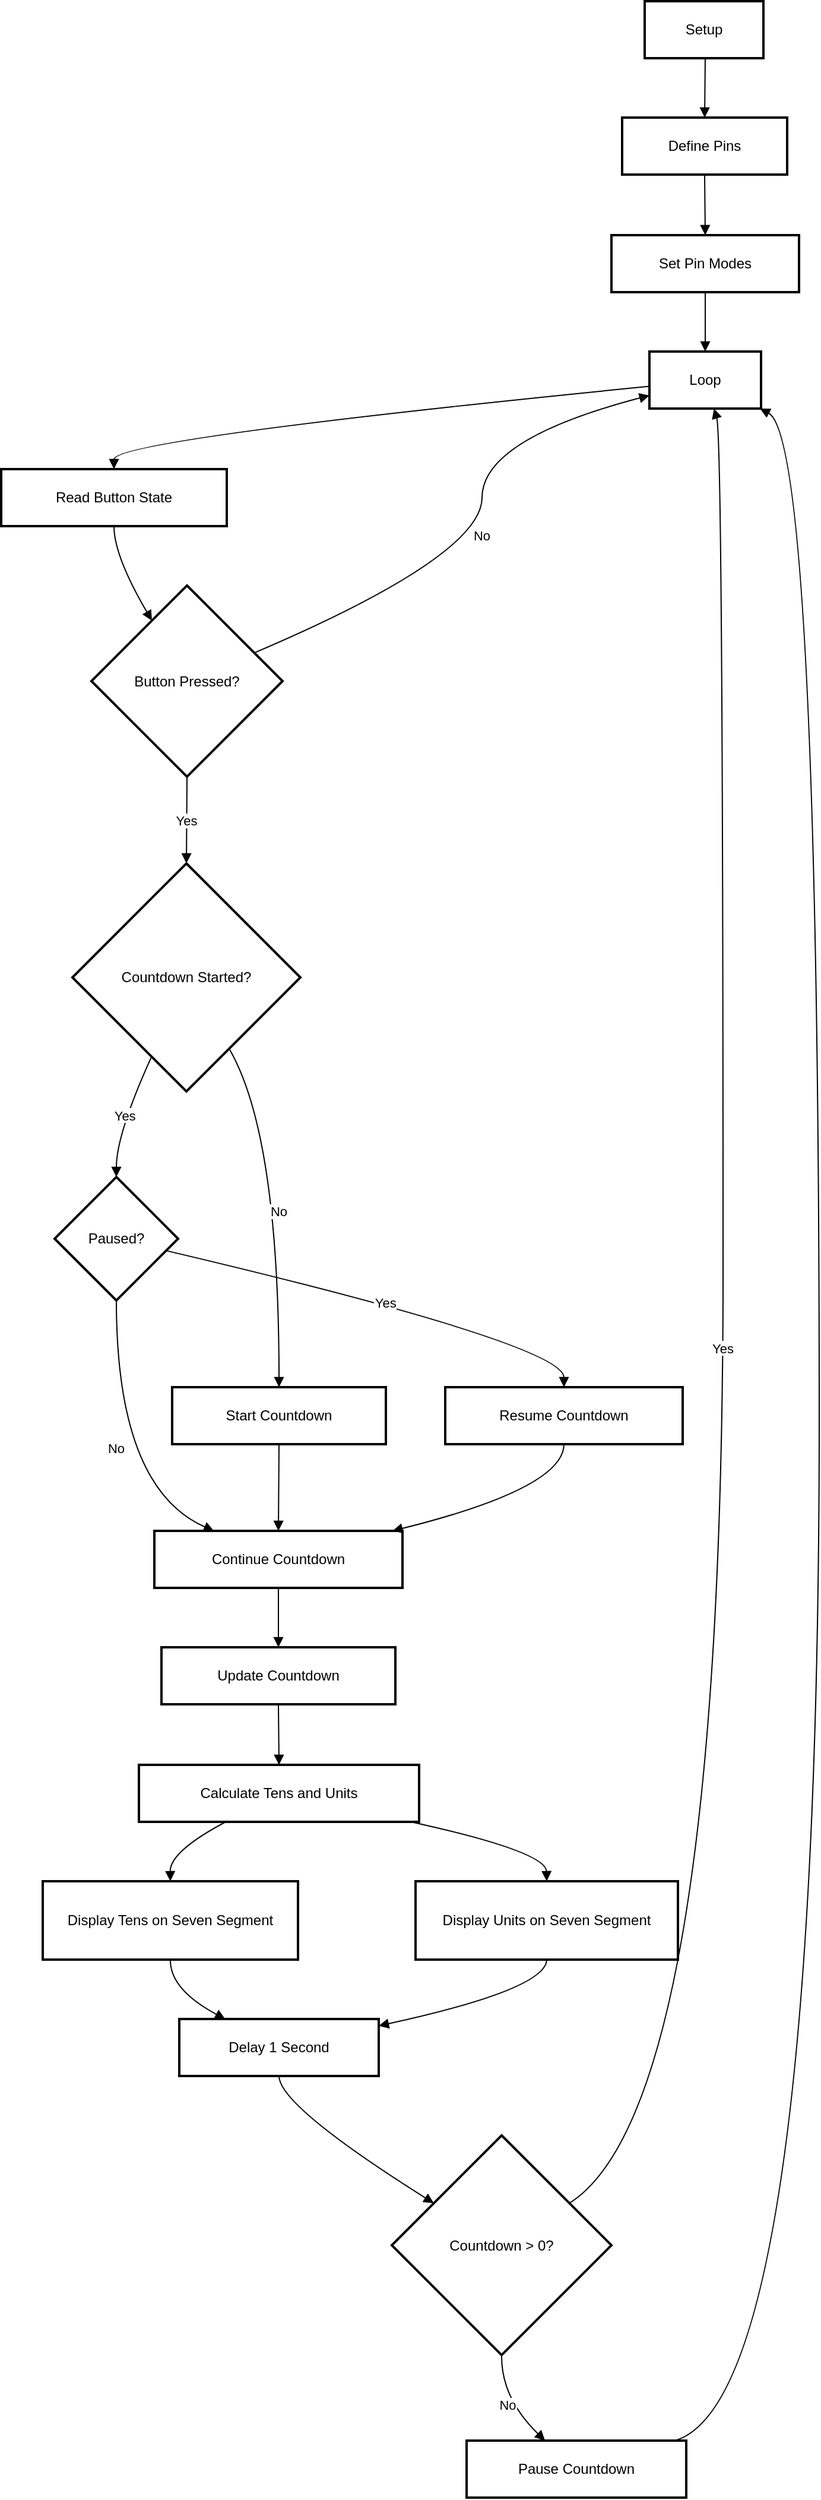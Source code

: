 <mxfile version="24.7.17">
  <diagram name="Halaman-1" id="Bvr8e_oFkd-DQ4kk2lLX">
    <mxGraphModel dx="1050" dy="557" grid="1" gridSize="10" guides="1" tooltips="1" connect="1" arrows="1" fold="1" page="1" pageScale="1" pageWidth="827" pageHeight="1169" math="0" shadow="0">
      <root>
        <mxCell id="0" />
        <mxCell id="1" parent="0" />
        <mxCell id="woESu4NryWe6GVuo43oE-1" value="Setup" style="whiteSpace=wrap;strokeWidth=2;" vertex="1" parent="1">
          <mxGeometry x="562" y="20" width="100" height="48" as="geometry" />
        </mxCell>
        <mxCell id="woESu4NryWe6GVuo43oE-2" value="Define Pins" style="whiteSpace=wrap;strokeWidth=2;" vertex="1" parent="1">
          <mxGeometry x="543" y="118" width="139" height="48" as="geometry" />
        </mxCell>
        <mxCell id="woESu4NryWe6GVuo43oE-3" value="Set Pin Modes" style="whiteSpace=wrap;strokeWidth=2;" vertex="1" parent="1">
          <mxGeometry x="534" y="217" width="158" height="48" as="geometry" />
        </mxCell>
        <mxCell id="woESu4NryWe6GVuo43oE-4" value="Loop" style="whiteSpace=wrap;strokeWidth=2;" vertex="1" parent="1">
          <mxGeometry x="566" y="315" width="94" height="48" as="geometry" />
        </mxCell>
        <mxCell id="woESu4NryWe6GVuo43oE-5" value="Read Button State" style="whiteSpace=wrap;strokeWidth=2;" vertex="1" parent="1">
          <mxGeometry x="20" y="414" width="190" height="48" as="geometry" />
        </mxCell>
        <mxCell id="woESu4NryWe6GVuo43oE-6" value="Button Pressed?" style="rhombus;strokeWidth=2;whiteSpace=wrap;" vertex="1" parent="1">
          <mxGeometry x="96" y="512" width="161" height="161" as="geometry" />
        </mxCell>
        <mxCell id="woESu4NryWe6GVuo43oE-7" value="Countdown Started?" style="rhombus;strokeWidth=2;whiteSpace=wrap;" vertex="1" parent="1">
          <mxGeometry x="80" y="746" width="192" height="192" as="geometry" />
        </mxCell>
        <mxCell id="woESu4NryWe6GVuo43oE-8" value="Start Countdown" style="whiteSpace=wrap;strokeWidth=2;" vertex="1" parent="1">
          <mxGeometry x="164" y="1187" width="180" height="48" as="geometry" />
        </mxCell>
        <mxCell id="woESu4NryWe6GVuo43oE-9" value="Paused?" style="rhombus;strokeWidth=2;whiteSpace=wrap;" vertex="1" parent="1">
          <mxGeometry x="65" y="1010" width="104" height="104" as="geometry" />
        </mxCell>
        <mxCell id="woESu4NryWe6GVuo43oE-10" value="Resume Countdown" style="whiteSpace=wrap;strokeWidth=2;" vertex="1" parent="1">
          <mxGeometry x="394" y="1187" width="200" height="48" as="geometry" />
        </mxCell>
        <mxCell id="woESu4NryWe6GVuo43oE-11" value="Continue Countdown" style="whiteSpace=wrap;strokeWidth=2;" vertex="1" parent="1">
          <mxGeometry x="149" y="1308" width="209" height="48" as="geometry" />
        </mxCell>
        <mxCell id="woESu4NryWe6GVuo43oE-12" value="Update Countdown" style="whiteSpace=wrap;strokeWidth=2;" vertex="1" parent="1">
          <mxGeometry x="155" y="1406" width="197" height="48" as="geometry" />
        </mxCell>
        <mxCell id="woESu4NryWe6GVuo43oE-13" value="Calculate Tens and Units" style="whiteSpace=wrap;strokeWidth=2;" vertex="1" parent="1">
          <mxGeometry x="136" y="1505" width="236" height="48" as="geometry" />
        </mxCell>
        <mxCell id="woESu4NryWe6GVuo43oE-14" value="Display Tens on Seven Segment" style="whiteSpace=wrap;strokeWidth=2;" vertex="1" parent="1">
          <mxGeometry x="55" y="1603" width="215" height="66" as="geometry" />
        </mxCell>
        <mxCell id="woESu4NryWe6GVuo43oE-15" value="Display Units on Seven Segment" style="whiteSpace=wrap;strokeWidth=2;" vertex="1" parent="1">
          <mxGeometry x="369" y="1603" width="221" height="66" as="geometry" />
        </mxCell>
        <mxCell id="woESu4NryWe6GVuo43oE-16" value="Delay 1 Second" style="whiteSpace=wrap;strokeWidth=2;" vertex="1" parent="1">
          <mxGeometry x="170" y="1719" width="168" height="48" as="geometry" />
        </mxCell>
        <mxCell id="woESu4NryWe6GVuo43oE-17" value="Countdown &gt; 0?" style="rhombus;strokeWidth=2;whiteSpace=wrap;" vertex="1" parent="1">
          <mxGeometry x="349" y="1817" width="185" height="185" as="geometry" />
        </mxCell>
        <mxCell id="woESu4NryWe6GVuo43oE-18" value="Pause Countdown" style="whiteSpace=wrap;strokeWidth=2;" vertex="1" parent="1">
          <mxGeometry x="412" y="2074" width="185" height="48" as="geometry" />
        </mxCell>
        <mxCell id="woESu4NryWe6GVuo43oE-19" value="" style="curved=1;startArrow=none;endArrow=block;exitX=0.51;exitY=1.01;entryX=0.5;entryY=0.01;rounded=0;" edge="1" parent="1" source="woESu4NryWe6GVuo43oE-1" target="woESu4NryWe6GVuo43oE-2">
          <mxGeometry relative="1" as="geometry">
            <Array as="points" />
          </mxGeometry>
        </mxCell>
        <mxCell id="woESu4NryWe6GVuo43oE-20" value="" style="curved=1;startArrow=none;endArrow=block;exitX=0.5;exitY=1.02;entryX=0.5;entryY=0;rounded=0;" edge="1" parent="1" source="woESu4NryWe6GVuo43oE-2" target="woESu4NryWe6GVuo43oE-3">
          <mxGeometry relative="1" as="geometry">
            <Array as="points" />
          </mxGeometry>
        </mxCell>
        <mxCell id="woESu4NryWe6GVuo43oE-21" value="" style="curved=1;startArrow=none;endArrow=block;exitX=0.5;exitY=1;entryX=0.5;entryY=0;rounded=0;" edge="1" parent="1" source="woESu4NryWe6GVuo43oE-3" target="woESu4NryWe6GVuo43oE-4">
          <mxGeometry relative="1" as="geometry">
            <Array as="points" />
          </mxGeometry>
        </mxCell>
        <mxCell id="woESu4NryWe6GVuo43oE-22" value="" style="curved=1;startArrow=none;endArrow=block;exitX=0;exitY=0.61;entryX=0.5;entryY=-0.01;rounded=0;" edge="1" parent="1" source="woESu4NryWe6GVuo43oE-4" target="woESu4NryWe6GVuo43oE-5">
          <mxGeometry relative="1" as="geometry">
            <Array as="points">
              <mxPoint x="115" y="389" />
            </Array>
          </mxGeometry>
        </mxCell>
        <mxCell id="woESu4NryWe6GVuo43oE-23" value="" style="curved=1;startArrow=none;endArrow=block;exitX=0.5;exitY=1;entryX=0.21;entryY=0;rounded=0;" edge="1" parent="1" source="woESu4NryWe6GVuo43oE-5" target="woESu4NryWe6GVuo43oE-6">
          <mxGeometry relative="1" as="geometry">
            <Array as="points">
              <mxPoint x="115" y="487" />
            </Array>
          </mxGeometry>
        </mxCell>
        <mxCell id="woESu4NryWe6GVuo43oE-24" value="Yes" style="curved=1;startArrow=none;endArrow=block;exitX=0.5;exitY=1;entryX=0.5;entryY=0;rounded=0;" edge="1" parent="1" source="woESu4NryWe6GVuo43oE-6" target="woESu4NryWe6GVuo43oE-7">
          <mxGeometry relative="1" as="geometry">
            <Array as="points" />
          </mxGeometry>
        </mxCell>
        <mxCell id="woESu4NryWe6GVuo43oE-25" value="No" style="curved=1;startArrow=none;endArrow=block;exitX=1;exitY=0.29;entryX=0;entryY=0.77;rounded=0;" edge="1" parent="1" source="woESu4NryWe6GVuo43oE-6" target="woESu4NryWe6GVuo43oE-4">
          <mxGeometry relative="1" as="geometry">
            <Array as="points">
              <mxPoint x="425" y="487" />
              <mxPoint x="425" y="389" />
            </Array>
          </mxGeometry>
        </mxCell>
        <mxCell id="woESu4NryWe6GVuo43oE-26" value="No" style="curved=1;startArrow=none;endArrow=block;exitX=0.8;exitY=1;entryX=0.5;entryY=0;rounded=0;" edge="1" parent="1" source="woESu4NryWe6GVuo43oE-7" target="woESu4NryWe6GVuo43oE-8">
          <mxGeometry relative="1" as="geometry">
            <Array as="points">
              <mxPoint x="254" y="974" />
            </Array>
          </mxGeometry>
        </mxCell>
        <mxCell id="woESu4NryWe6GVuo43oE-27" value="Yes" style="curved=1;startArrow=none;endArrow=block;exitX=0.28;exitY=1;entryX=0.5;entryY=0;rounded=0;" edge="1" parent="1" source="woESu4NryWe6GVuo43oE-7" target="woESu4NryWe6GVuo43oE-9">
          <mxGeometry relative="1" as="geometry">
            <Array as="points">
              <mxPoint x="117" y="974" />
            </Array>
          </mxGeometry>
        </mxCell>
        <mxCell id="woESu4NryWe6GVuo43oE-28" value="Yes" style="curved=1;startArrow=none;endArrow=block;exitX=1;exitY=0.62;entryX=0.5;entryY=0;rounded=0;" edge="1" parent="1" source="woESu4NryWe6GVuo43oE-9" target="woESu4NryWe6GVuo43oE-10">
          <mxGeometry relative="1" as="geometry">
            <Array as="points">
              <mxPoint x="494" y="1151" />
            </Array>
          </mxGeometry>
        </mxCell>
        <mxCell id="woESu4NryWe6GVuo43oE-29" value="No" style="curved=1;startArrow=none;endArrow=block;exitX=0.5;exitY=1.01;entryX=0.24;entryY=0;rounded=0;" edge="1" parent="1" source="woESu4NryWe6GVuo43oE-9" target="woESu4NryWe6GVuo43oE-11">
          <mxGeometry relative="1" as="geometry">
            <Array as="points">
              <mxPoint x="117" y="1272" />
            </Array>
          </mxGeometry>
        </mxCell>
        <mxCell id="woESu4NryWe6GVuo43oE-30" value="" style="curved=1;startArrow=none;endArrow=block;exitX=0.5;exitY=1.01;entryX=0.5;entryY=0;rounded=0;" edge="1" parent="1" source="woESu4NryWe6GVuo43oE-8" target="woESu4NryWe6GVuo43oE-11">
          <mxGeometry relative="1" as="geometry">
            <Array as="points" />
          </mxGeometry>
        </mxCell>
        <mxCell id="woESu4NryWe6GVuo43oE-31" value="" style="curved=1;startArrow=none;endArrow=block;exitX=0.5;exitY=1.01;entryX=0.96;entryY=0;rounded=0;" edge="1" parent="1" source="woESu4NryWe6GVuo43oE-10" target="woESu4NryWe6GVuo43oE-11">
          <mxGeometry relative="1" as="geometry">
            <Array as="points">
              <mxPoint x="494" y="1272" />
            </Array>
          </mxGeometry>
        </mxCell>
        <mxCell id="woESu4NryWe6GVuo43oE-32" value="" style="curved=1;startArrow=none;endArrow=block;exitX=0.5;exitY=1;entryX=0.5;entryY=0;rounded=0;" edge="1" parent="1" source="woESu4NryWe6GVuo43oE-11" target="woESu4NryWe6GVuo43oE-12">
          <mxGeometry relative="1" as="geometry">
            <Array as="points" />
          </mxGeometry>
        </mxCell>
        <mxCell id="woESu4NryWe6GVuo43oE-33" value="" style="curved=1;startArrow=none;endArrow=block;exitX=0.5;exitY=1.01;entryX=0.5;entryY=-0.01;rounded=0;" edge="1" parent="1" source="woESu4NryWe6GVuo43oE-12" target="woESu4NryWe6GVuo43oE-13">
          <mxGeometry relative="1" as="geometry">
            <Array as="points" />
          </mxGeometry>
        </mxCell>
        <mxCell id="woESu4NryWe6GVuo43oE-34" value="" style="curved=1;startArrow=none;endArrow=block;exitX=0.31;exitY=1;entryX=0.5;entryY=0;rounded=0;" edge="1" parent="1" source="woESu4NryWe6GVuo43oE-13" target="woESu4NryWe6GVuo43oE-14">
          <mxGeometry relative="1" as="geometry">
            <Array as="points">
              <mxPoint x="162" y="1578" />
            </Array>
          </mxGeometry>
        </mxCell>
        <mxCell id="woESu4NryWe6GVuo43oE-35" value="" style="curved=1;startArrow=none;endArrow=block;exitX=0.97;exitY=1;entryX=0.5;entryY=0;rounded=0;" edge="1" parent="1" source="woESu4NryWe6GVuo43oE-13" target="woESu4NryWe6GVuo43oE-15">
          <mxGeometry relative="1" as="geometry">
            <Array as="points">
              <mxPoint x="479" y="1578" />
            </Array>
          </mxGeometry>
        </mxCell>
        <mxCell id="woESu4NryWe6GVuo43oE-36" value="" style="curved=1;startArrow=none;endArrow=block;exitX=0.5;exitY=1;entryX=0.23;entryY=0;rounded=0;" edge="1" parent="1" source="woESu4NryWe6GVuo43oE-14" target="woESu4NryWe6GVuo43oE-16">
          <mxGeometry relative="1" as="geometry">
            <Array as="points">
              <mxPoint x="162" y="1694" />
            </Array>
          </mxGeometry>
        </mxCell>
        <mxCell id="woESu4NryWe6GVuo43oE-37" value="" style="curved=1;startArrow=none;endArrow=block;exitX=0.5;exitY=1;entryX=1;entryY=0.12;rounded=0;" edge="1" parent="1" source="woESu4NryWe6GVuo43oE-15" target="woESu4NryWe6GVuo43oE-16">
          <mxGeometry relative="1" as="geometry">
            <Array as="points">
              <mxPoint x="479" y="1694" />
            </Array>
          </mxGeometry>
        </mxCell>
        <mxCell id="woESu4NryWe6GVuo43oE-38" value="" style="curved=1;startArrow=none;endArrow=block;exitX=0.5;exitY=1.01;entryX=0;entryY=0.19;rounded=0;" edge="1" parent="1" source="woESu4NryWe6GVuo43oE-16" target="woESu4NryWe6GVuo43oE-17">
          <mxGeometry relative="1" as="geometry">
            <Array as="points">
              <mxPoint x="254" y="1792" />
            </Array>
          </mxGeometry>
        </mxCell>
        <mxCell id="woESu4NryWe6GVuo43oE-39" value="Yes" style="curved=1;startArrow=none;endArrow=block;exitX=1;exitY=0.19;entryX=0.58;entryY=1.01;rounded=0;" edge="1" parent="1" source="woESu4NryWe6GVuo43oE-17" target="woESu4NryWe6GVuo43oE-4">
          <mxGeometry relative="1" as="geometry">
            <Array as="points">
              <mxPoint x="628" y="1792" />
              <mxPoint x="628" y="389" />
            </Array>
          </mxGeometry>
        </mxCell>
        <mxCell id="woESu4NryWe6GVuo43oE-40" value="No" style="curved=1;startArrow=none;endArrow=block;exitX=0.5;exitY=1;entryX=0.36;entryY=0.01;rounded=0;" edge="1" parent="1" source="woESu4NryWe6GVuo43oE-17" target="woESu4NryWe6GVuo43oE-18">
          <mxGeometry relative="1" as="geometry">
            <Array as="points">
              <mxPoint x="441" y="2038" />
            </Array>
          </mxGeometry>
        </mxCell>
        <mxCell id="woESu4NryWe6GVuo43oE-41" value="" style="curved=1;startArrow=none;endArrow=block;exitX=0.94;exitY=0.01;entryX=1;entryY=1.01;rounded=0;" edge="1" parent="1" source="woESu4NryWe6GVuo43oE-18" target="woESu4NryWe6GVuo43oE-4">
          <mxGeometry relative="1" as="geometry">
            <Array as="points">
              <mxPoint x="709" y="2038" />
              <mxPoint x="709" y="389" />
            </Array>
          </mxGeometry>
        </mxCell>
      </root>
    </mxGraphModel>
  </diagram>
</mxfile>
